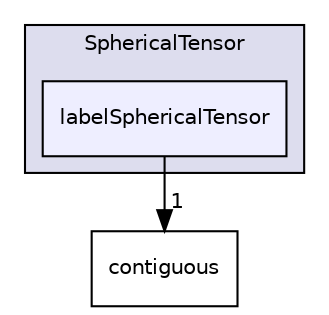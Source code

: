 digraph "src/OpenFOAM/primitives/SphericalTensor/labelSphericalTensor" {
  bgcolor=transparent;
  compound=true
  node [ fontsize="10", fontname="Helvetica"];
  edge [ labelfontsize="10", labelfontname="Helvetica"];
  subgraph clusterdir_b065e1a4bed1b058c87ac57271f42191 {
    graph [ bgcolor="#ddddee", pencolor="black", label="SphericalTensor" fontname="Helvetica", fontsize="10", URL="dir_b065e1a4bed1b058c87ac57271f42191.html"]
  dir_2d36a66d4f8baf5eafb31f81ebf71238 [shape=box, label="labelSphericalTensor", style="filled", fillcolor="#eeeeff", pencolor="black", URL="dir_2d36a66d4f8baf5eafb31f81ebf71238.html"];
  }
  dir_1b29830830533868fb04f0e807b2ad78 [shape=box label="contiguous" URL="dir_1b29830830533868fb04f0e807b2ad78.html"];
  dir_2d36a66d4f8baf5eafb31f81ebf71238->dir_1b29830830533868fb04f0e807b2ad78 [headlabel="1", labeldistance=1.5 headhref="dir_002393_002329.html"];
}
